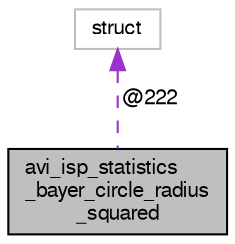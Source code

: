 digraph "avi_isp_statistics_bayer_circle_radius_squared"
{
  edge [fontname="FreeSans",fontsize="10",labelfontname="FreeSans",labelfontsize="10"];
  node [fontname="FreeSans",fontsize="10",shape=record];
  Node1 [label="avi_isp_statistics\l_bayer_circle_radius\l_squared",height=0.2,width=0.4,color="black", fillcolor="grey75", style="filled", fontcolor="black"];
  Node2 -> Node1 [dir="back",color="darkorchid3",fontsize="10",style="dashed",label=" @222" ,fontname="FreeSans"];
  Node2 [label="struct",height=0.2,width=0.4,color="grey75", fillcolor="white", style="filled"];
}
